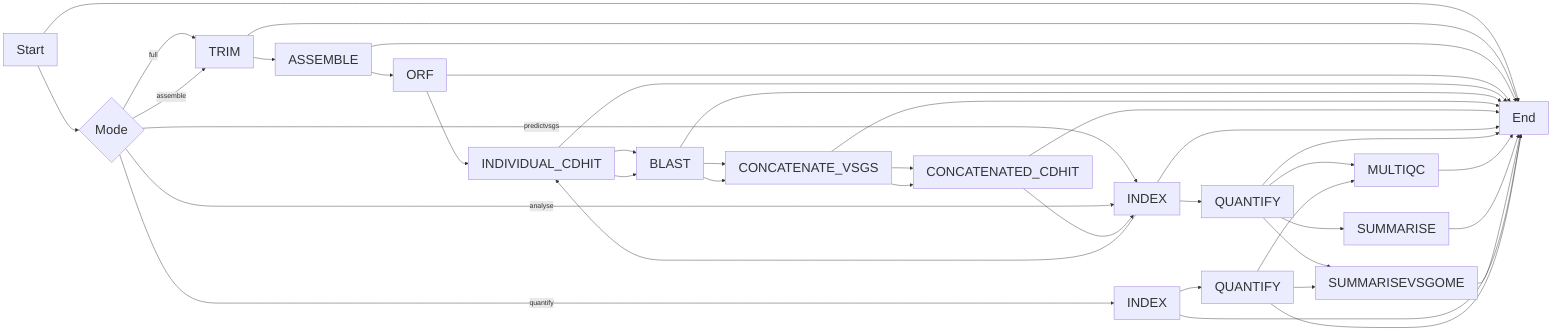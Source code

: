 graph LR
    classDef largeFontSize font-size:30px;

    A[Start] --> B{Mode}
    B -->|full| C[TRIM]
    B -->|assemble| C[TRIM]
    B -->|predictvsgs| J[ORF]
    B -->|quantify| Q[INDEX]
    B -->|analyse| J[ORF]

    C --> D[ASSEMBLE]
    D --> E[ORF]
    E --> F[INDIVIDUAL_CDHIT]
    F --> G[BLAST]
    G --> H[CONCATENATE_VSGS]
    H --> I[CONCATENATED_CDHIT]
    I --> J[INDEX]
    J --> K[QUANTIFY]
    K --> L[MULTIQC]
    K --> M[SUMMARISE]
    K --> N[SUMMARISEVSGOME]

    Q --> R[QUANTIFY]
    R --> L
    R --> N

    J --> F
    F --> G
    G --> H
    H --> I

    A --> O[End]

    C --> O
    D --> O
    E --> O
    F --> O
    G --> O
    H --> O
    I --> O
    J --> O
    K --> O
    L --> O
    M --> O
    N --> O
    Q --> O
    R --> O

    class A,B,C,D,E,F,G,H,I,J,K,L,M,N,O,Q,R largeFontSize;